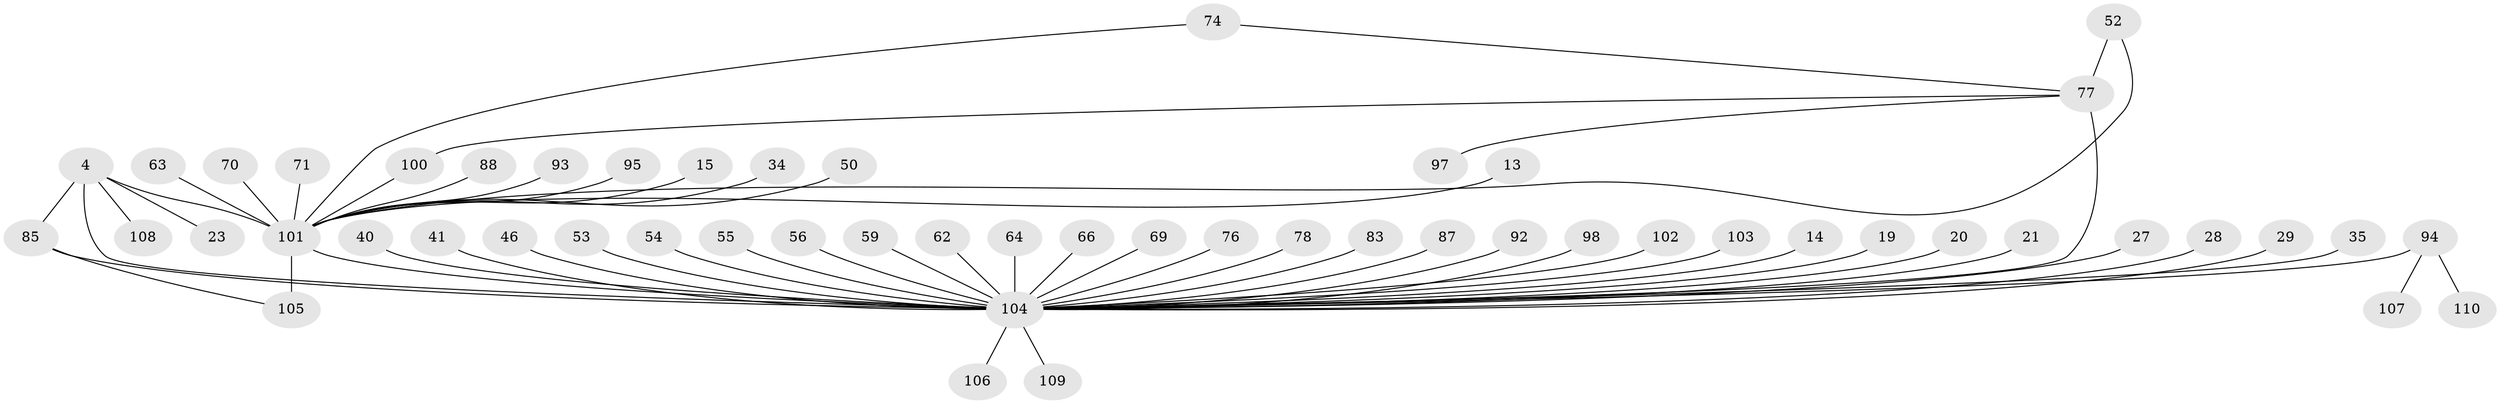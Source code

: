 // original degree distribution, {8: 0.02727272727272727, 38: 0.00909090909090909, 14: 0.00909090909090909, 15: 0.00909090909090909, 2: 0.21818181818181817, 3: 0.15454545454545454, 13: 0.01818181818181818, 6: 0.01818181818181818, 1: 0.4727272727272727, 7: 0.01818181818181818, 4: 0.02727272727272727, 5: 0.01818181818181818}
// Generated by graph-tools (version 1.1) at 2025/48/03/09/25 04:48:50]
// undirected, 55 vertices, 60 edges
graph export_dot {
graph [start="1"]
  node [color=gray90,style=filled];
  4;
  13;
  14;
  15;
  19;
  20;
  21;
  23 [super="+17"];
  27;
  28;
  29;
  34;
  35 [super="+25"];
  40;
  41;
  46;
  50;
  52;
  53;
  54;
  55;
  56;
  59;
  62;
  63;
  64;
  66;
  69;
  70;
  71;
  74 [super="+26"];
  76;
  77 [super="+1"];
  78;
  83;
  85 [super="+72"];
  87 [super="+11"];
  88;
  92 [super="+90"];
  93;
  94 [super="+75"];
  95;
  97;
  98 [super="+45+84"];
  100;
  101 [super="+99+96"];
  102 [super="+44"];
  103;
  104 [super="+91+61+80"];
  105 [super="+81+86"];
  106;
  107;
  108 [super="+31"];
  109;
  110 [super="+79"];
  4 -- 85 [weight=3];
  4 -- 104 [weight=6];
  4 -- 23;
  4 -- 108;
  4 -- 101 [weight=3];
  13 -- 101;
  14 -- 104;
  15 -- 101;
  19 -- 104;
  20 -- 104;
  21 -- 104;
  27 -- 104;
  28 -- 104;
  29 -- 104;
  34 -- 101;
  35 -- 104;
  40 -- 104;
  41 -- 104;
  46 -- 104;
  50 -- 101;
  52 -- 77;
  52 -- 101;
  53 -- 104;
  54 -- 104;
  55 -- 104;
  56 -- 104;
  59 -- 104;
  62 -- 104;
  63 -- 101;
  64 -- 104;
  66 -- 104;
  69 -- 104;
  70 -- 101;
  71 -- 101;
  74 -- 77;
  74 -- 101;
  76 -- 104;
  77 -- 100;
  77 -- 97;
  77 -- 104 [weight=5];
  78 -- 104;
  83 -- 104;
  85 -- 105;
  85 -- 104;
  87 -- 104 [weight=2];
  88 -- 101;
  92 -- 104 [weight=4];
  93 -- 101;
  94 -- 107;
  94 -- 110;
  94 -- 104 [weight=4];
  95 -- 101;
  98 -- 104;
  100 -- 101;
  101 -- 104 [weight=16];
  101 -- 105 [weight=2];
  102 -- 104 [weight=2];
  103 -- 104;
  104 -- 106;
  104 -- 109;
}
